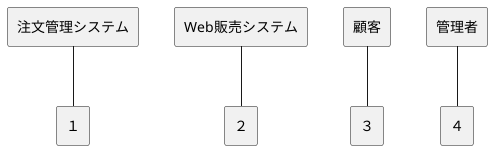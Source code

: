 @startuml Robodogドメインモデル図
skinparam componentStyle rectangle

' Robodog
[注文管理システム] -- [１]
[Web販売システム] -- [２]
[顧客] -- [３]
[管理者] -- [４]

@enduml